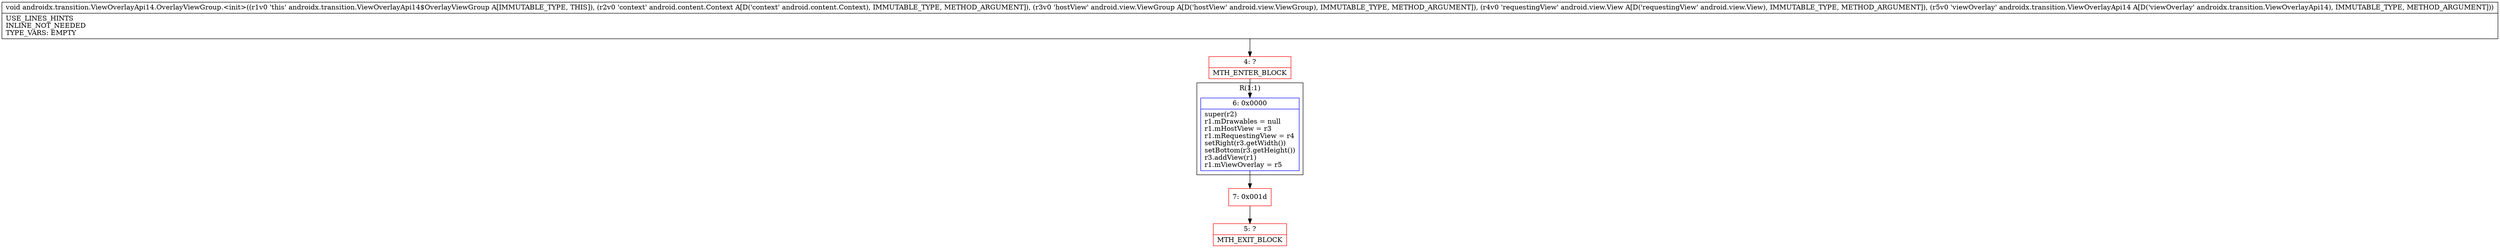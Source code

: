 digraph "CFG forandroidx.transition.ViewOverlayApi14.OverlayViewGroup.\<init\>(Landroid\/content\/Context;Landroid\/view\/ViewGroup;Landroid\/view\/View;Landroidx\/transition\/ViewOverlayApi14;)V" {
subgraph cluster_Region_839046819 {
label = "R(1:1)";
node [shape=record,color=blue];
Node_6 [shape=record,label="{6\:\ 0x0000|super(r2)\lr1.mDrawables = null\lr1.mHostView = r3\lr1.mRequestingView = r4\lsetRight(r3.getWidth())\lsetBottom(r3.getHeight())\lr3.addView(r1)\lr1.mViewOverlay = r5\l}"];
}
Node_4 [shape=record,color=red,label="{4\:\ ?|MTH_ENTER_BLOCK\l}"];
Node_7 [shape=record,color=red,label="{7\:\ 0x001d}"];
Node_5 [shape=record,color=red,label="{5\:\ ?|MTH_EXIT_BLOCK\l}"];
MethodNode[shape=record,label="{void androidx.transition.ViewOverlayApi14.OverlayViewGroup.\<init\>((r1v0 'this' androidx.transition.ViewOverlayApi14$OverlayViewGroup A[IMMUTABLE_TYPE, THIS]), (r2v0 'context' android.content.Context A[D('context' android.content.Context), IMMUTABLE_TYPE, METHOD_ARGUMENT]), (r3v0 'hostView' android.view.ViewGroup A[D('hostView' android.view.ViewGroup), IMMUTABLE_TYPE, METHOD_ARGUMENT]), (r4v0 'requestingView' android.view.View A[D('requestingView' android.view.View), IMMUTABLE_TYPE, METHOD_ARGUMENT]), (r5v0 'viewOverlay' androidx.transition.ViewOverlayApi14 A[D('viewOverlay' androidx.transition.ViewOverlayApi14), IMMUTABLE_TYPE, METHOD_ARGUMENT]))  | USE_LINES_HINTS\lINLINE_NOT_NEEDED\lTYPE_VARS: EMPTY\l}"];
MethodNode -> Node_4;Node_6 -> Node_7;
Node_4 -> Node_6;
Node_7 -> Node_5;
}

